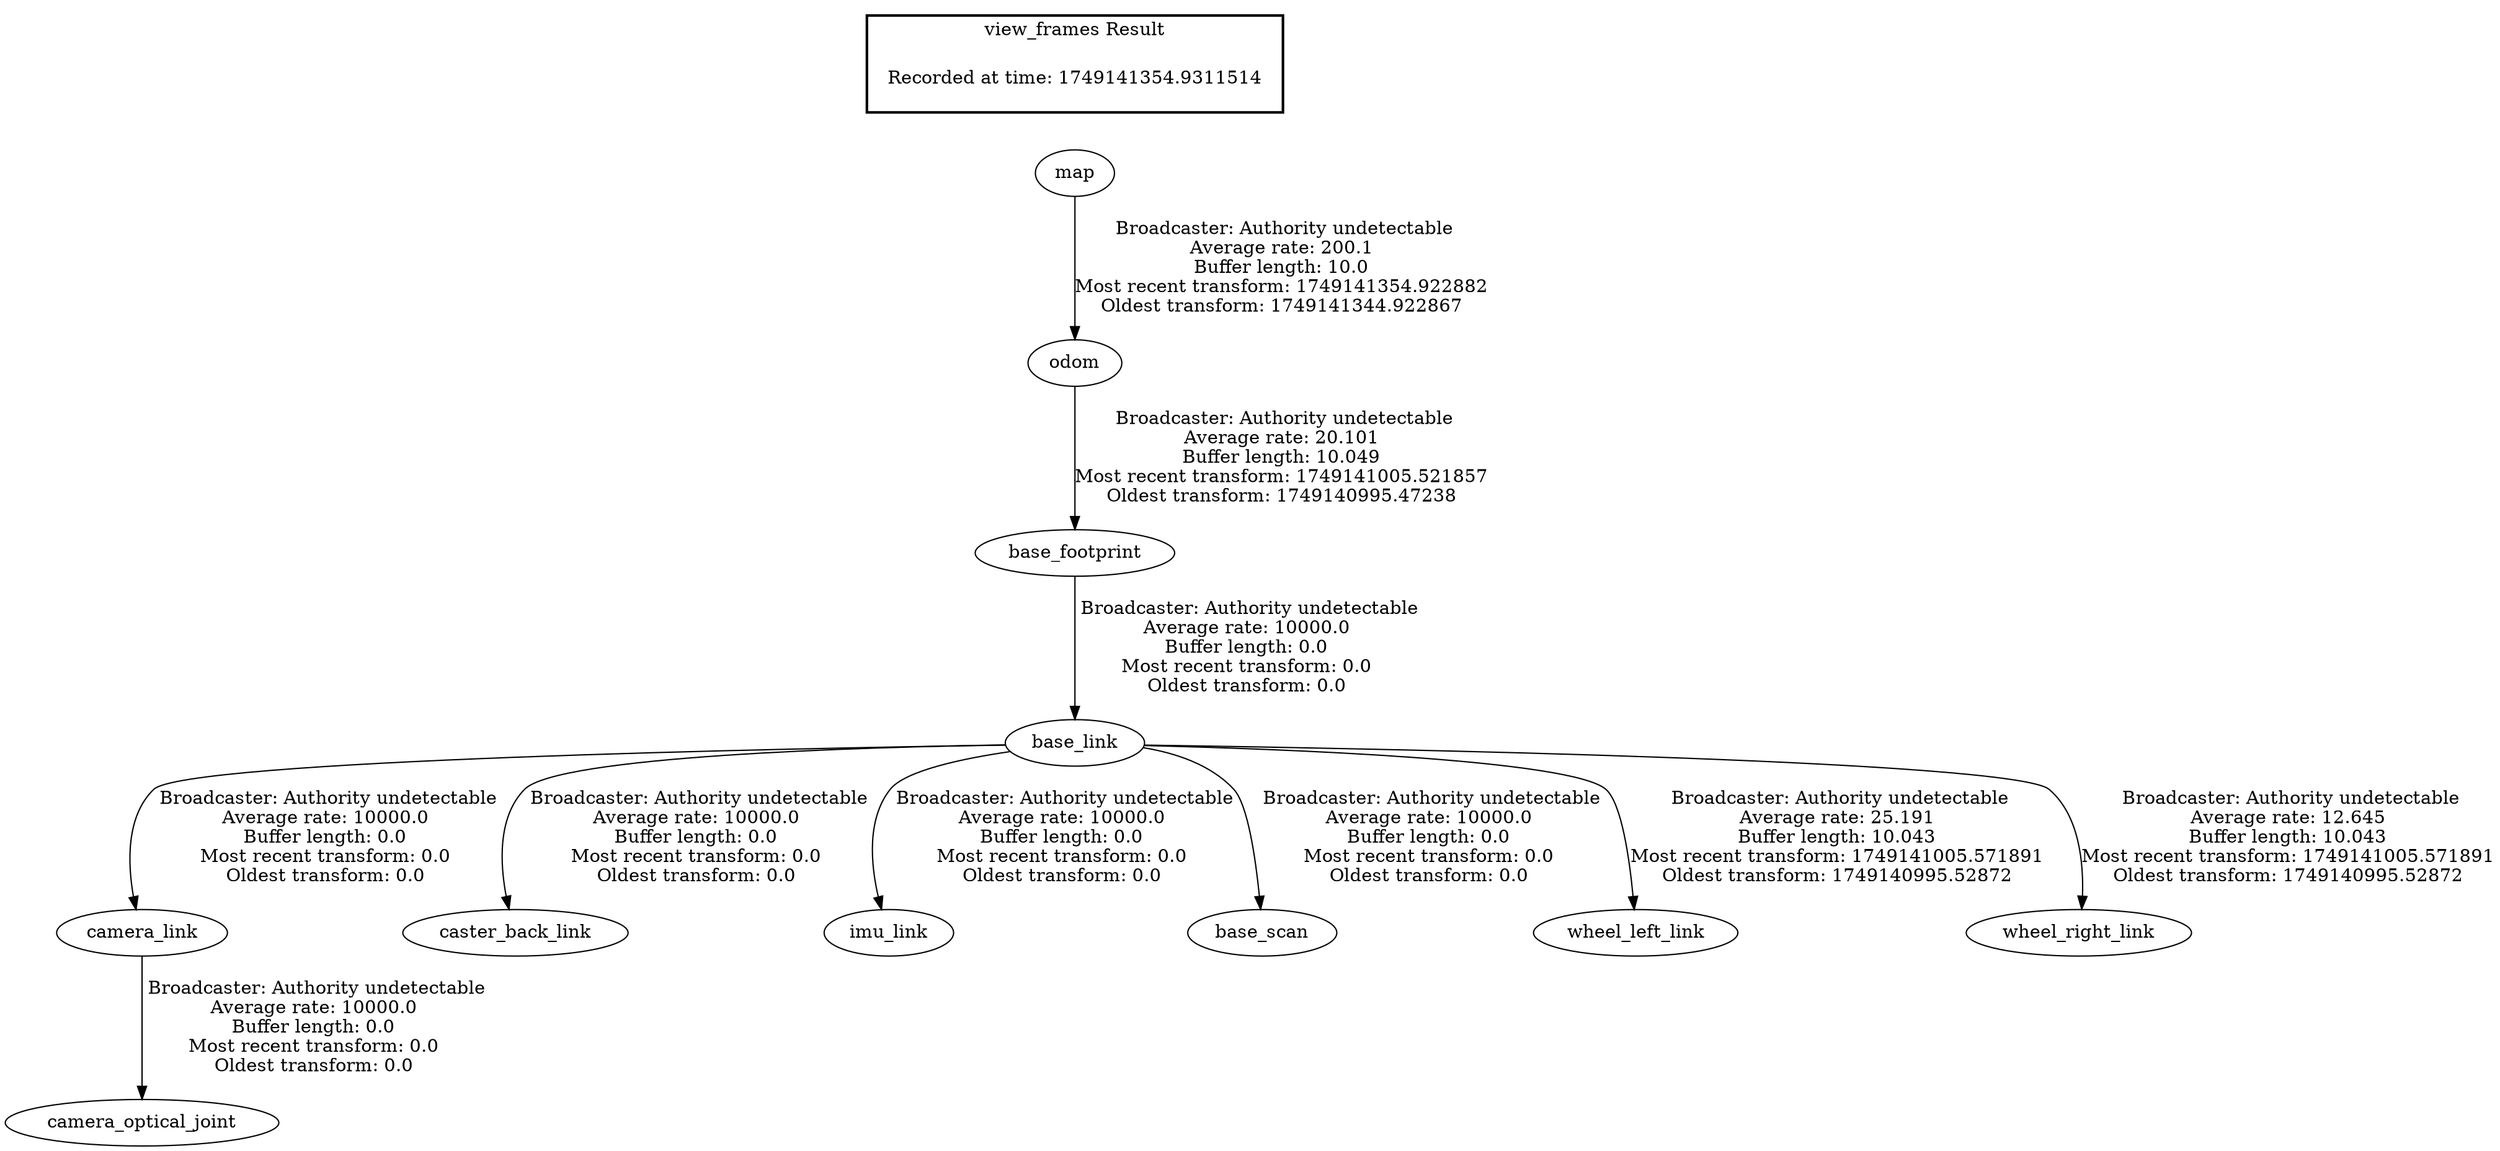 digraph G {
"base_link" -> "camera_link"[label=" Broadcaster: Authority undetectable\nAverage rate: 10000.0\nBuffer length: 0.0\nMost recent transform: 0.0\nOldest transform: 0.0\n"];
"base_footprint" -> "base_link"[label=" Broadcaster: Authority undetectable\nAverage rate: 10000.0\nBuffer length: 0.0\nMost recent transform: 0.0\nOldest transform: 0.0\n"];
"camera_link" -> "camera_optical_joint"[label=" Broadcaster: Authority undetectable\nAverage rate: 10000.0\nBuffer length: 0.0\nMost recent transform: 0.0\nOldest transform: 0.0\n"];
"odom" -> "base_footprint"[label=" Broadcaster: Authority undetectable\nAverage rate: 20.101\nBuffer length: 10.049\nMost recent transform: 1749141005.521857\nOldest transform: 1749140995.47238\n"];
"base_link" -> "caster_back_link"[label=" Broadcaster: Authority undetectable\nAverage rate: 10000.0\nBuffer length: 0.0\nMost recent transform: 0.0\nOldest transform: 0.0\n"];
"base_link" -> "imu_link"[label=" Broadcaster: Authority undetectable\nAverage rate: 10000.0\nBuffer length: 0.0\nMost recent transform: 0.0\nOldest transform: 0.0\n"];
"base_link" -> "base_scan"[label=" Broadcaster: Authority undetectable\nAverage rate: 10000.0\nBuffer length: 0.0\nMost recent transform: 0.0\nOldest transform: 0.0\n"];
"base_link" -> "wheel_left_link"[label=" Broadcaster: Authority undetectable\nAverage rate: 25.191\nBuffer length: 10.043\nMost recent transform: 1749141005.571891\nOldest transform: 1749140995.52872\n"];
"base_link" -> "wheel_right_link"[label=" Broadcaster: Authority undetectable\nAverage rate: 12.645\nBuffer length: 10.043\nMost recent transform: 1749141005.571891\nOldest transform: 1749140995.52872\n"];
"map" -> "odom"[label=" Broadcaster: Authority undetectable\nAverage rate: 200.1\nBuffer length: 10.0\nMost recent transform: 1749141354.922882\nOldest transform: 1749141344.922867\n"];
edge [style=invis];
 subgraph cluster_legend { style=bold; color=black; label ="view_frames Result";
"Recorded at time: 1749141354.9311514"[ shape=plaintext ] ;
}->"map";
}